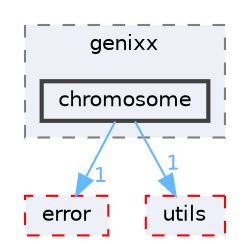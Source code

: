 digraph "lib/chromosome/include/genixx/chromosome"
{
 // LATEX_PDF_SIZE
  bgcolor="transparent";
  edge [fontname=Helvetica,fontsize=10,labelfontname=Helvetica,labelfontsize=10];
  node [fontname=Helvetica,fontsize=10,shape=box,height=0.2,width=0.4];
  compound=true
  subgraph clusterdir_382c80f428658ff81296d5db2149fd9a {
    graph [ bgcolor="#edf0f7", pencolor="grey50", label="genixx", fontname=Helvetica,fontsize=10 style="filled,dashed", URL="dir_382c80f428658ff81296d5db2149fd9a.html",tooltip=""]
  dir_bef49e851c604da40f8e8cb491cae4f4 [label="chromosome", fillcolor="#edf0f7", color="grey25", style="filled,bold", URL="dir_bef49e851c604da40f8e8cb491cae4f4.html",tooltip=""];
  }
  dir_10d26e58304c18eadb892a0e1b7b93de [label="error", fillcolor="#edf0f7", color="red", style="filled,dashed", URL="dir_10d26e58304c18eadb892a0e1b7b93de.html",tooltip=""];
  dir_4ce02b87227cef1244bdd1fa3b12a08b [label="utils", fillcolor="#edf0f7", color="red", style="filled,dashed", URL="dir_4ce02b87227cef1244bdd1fa3b12a08b.html",tooltip=""];
  dir_bef49e851c604da40f8e8cb491cae4f4->dir_10d26e58304c18eadb892a0e1b7b93de [headlabel="1", labeldistance=1.5 headhref="dir_000001_000002.html" color="steelblue1" fontcolor="steelblue1"];
  dir_bef49e851c604da40f8e8cb491cae4f4->dir_4ce02b87227cef1244bdd1fa3b12a08b [headlabel="1", labeldistance=1.5 headhref="dir_000001_000016.html" color="steelblue1" fontcolor="steelblue1"];
}
